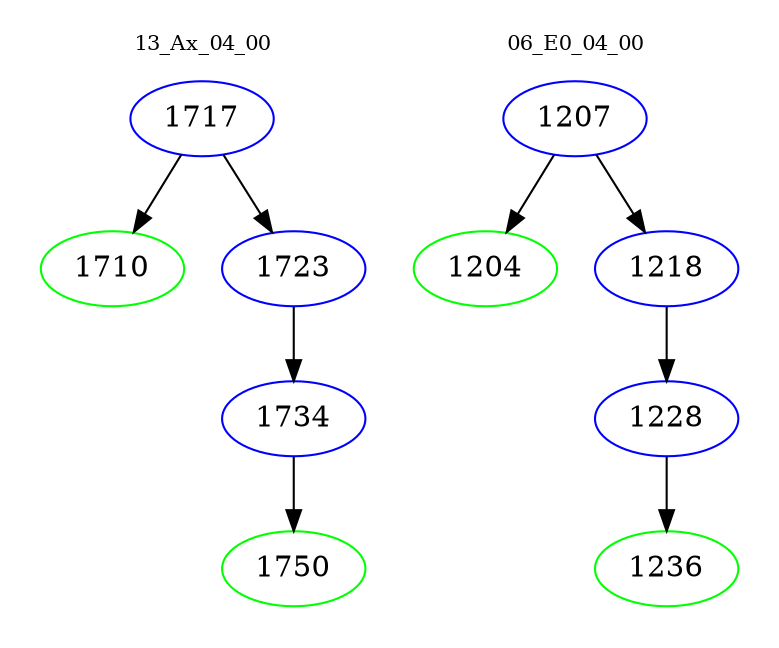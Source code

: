 digraph{
subgraph cluster_0 {
color = white
label = "13_Ax_04_00";
fontsize=10;
T0_1717 [label="1717", color="blue"]
T0_1717 -> T0_1710 [color="black"]
T0_1710 [label="1710", color="green"]
T0_1717 -> T0_1723 [color="black"]
T0_1723 [label="1723", color="blue"]
T0_1723 -> T0_1734 [color="black"]
T0_1734 [label="1734", color="blue"]
T0_1734 -> T0_1750 [color="black"]
T0_1750 [label="1750", color="green"]
}
subgraph cluster_1 {
color = white
label = "06_E0_04_00";
fontsize=10;
T1_1207 [label="1207", color="blue"]
T1_1207 -> T1_1204 [color="black"]
T1_1204 [label="1204", color="green"]
T1_1207 -> T1_1218 [color="black"]
T1_1218 [label="1218", color="blue"]
T1_1218 -> T1_1228 [color="black"]
T1_1228 [label="1228", color="blue"]
T1_1228 -> T1_1236 [color="black"]
T1_1236 [label="1236", color="green"]
}
}
